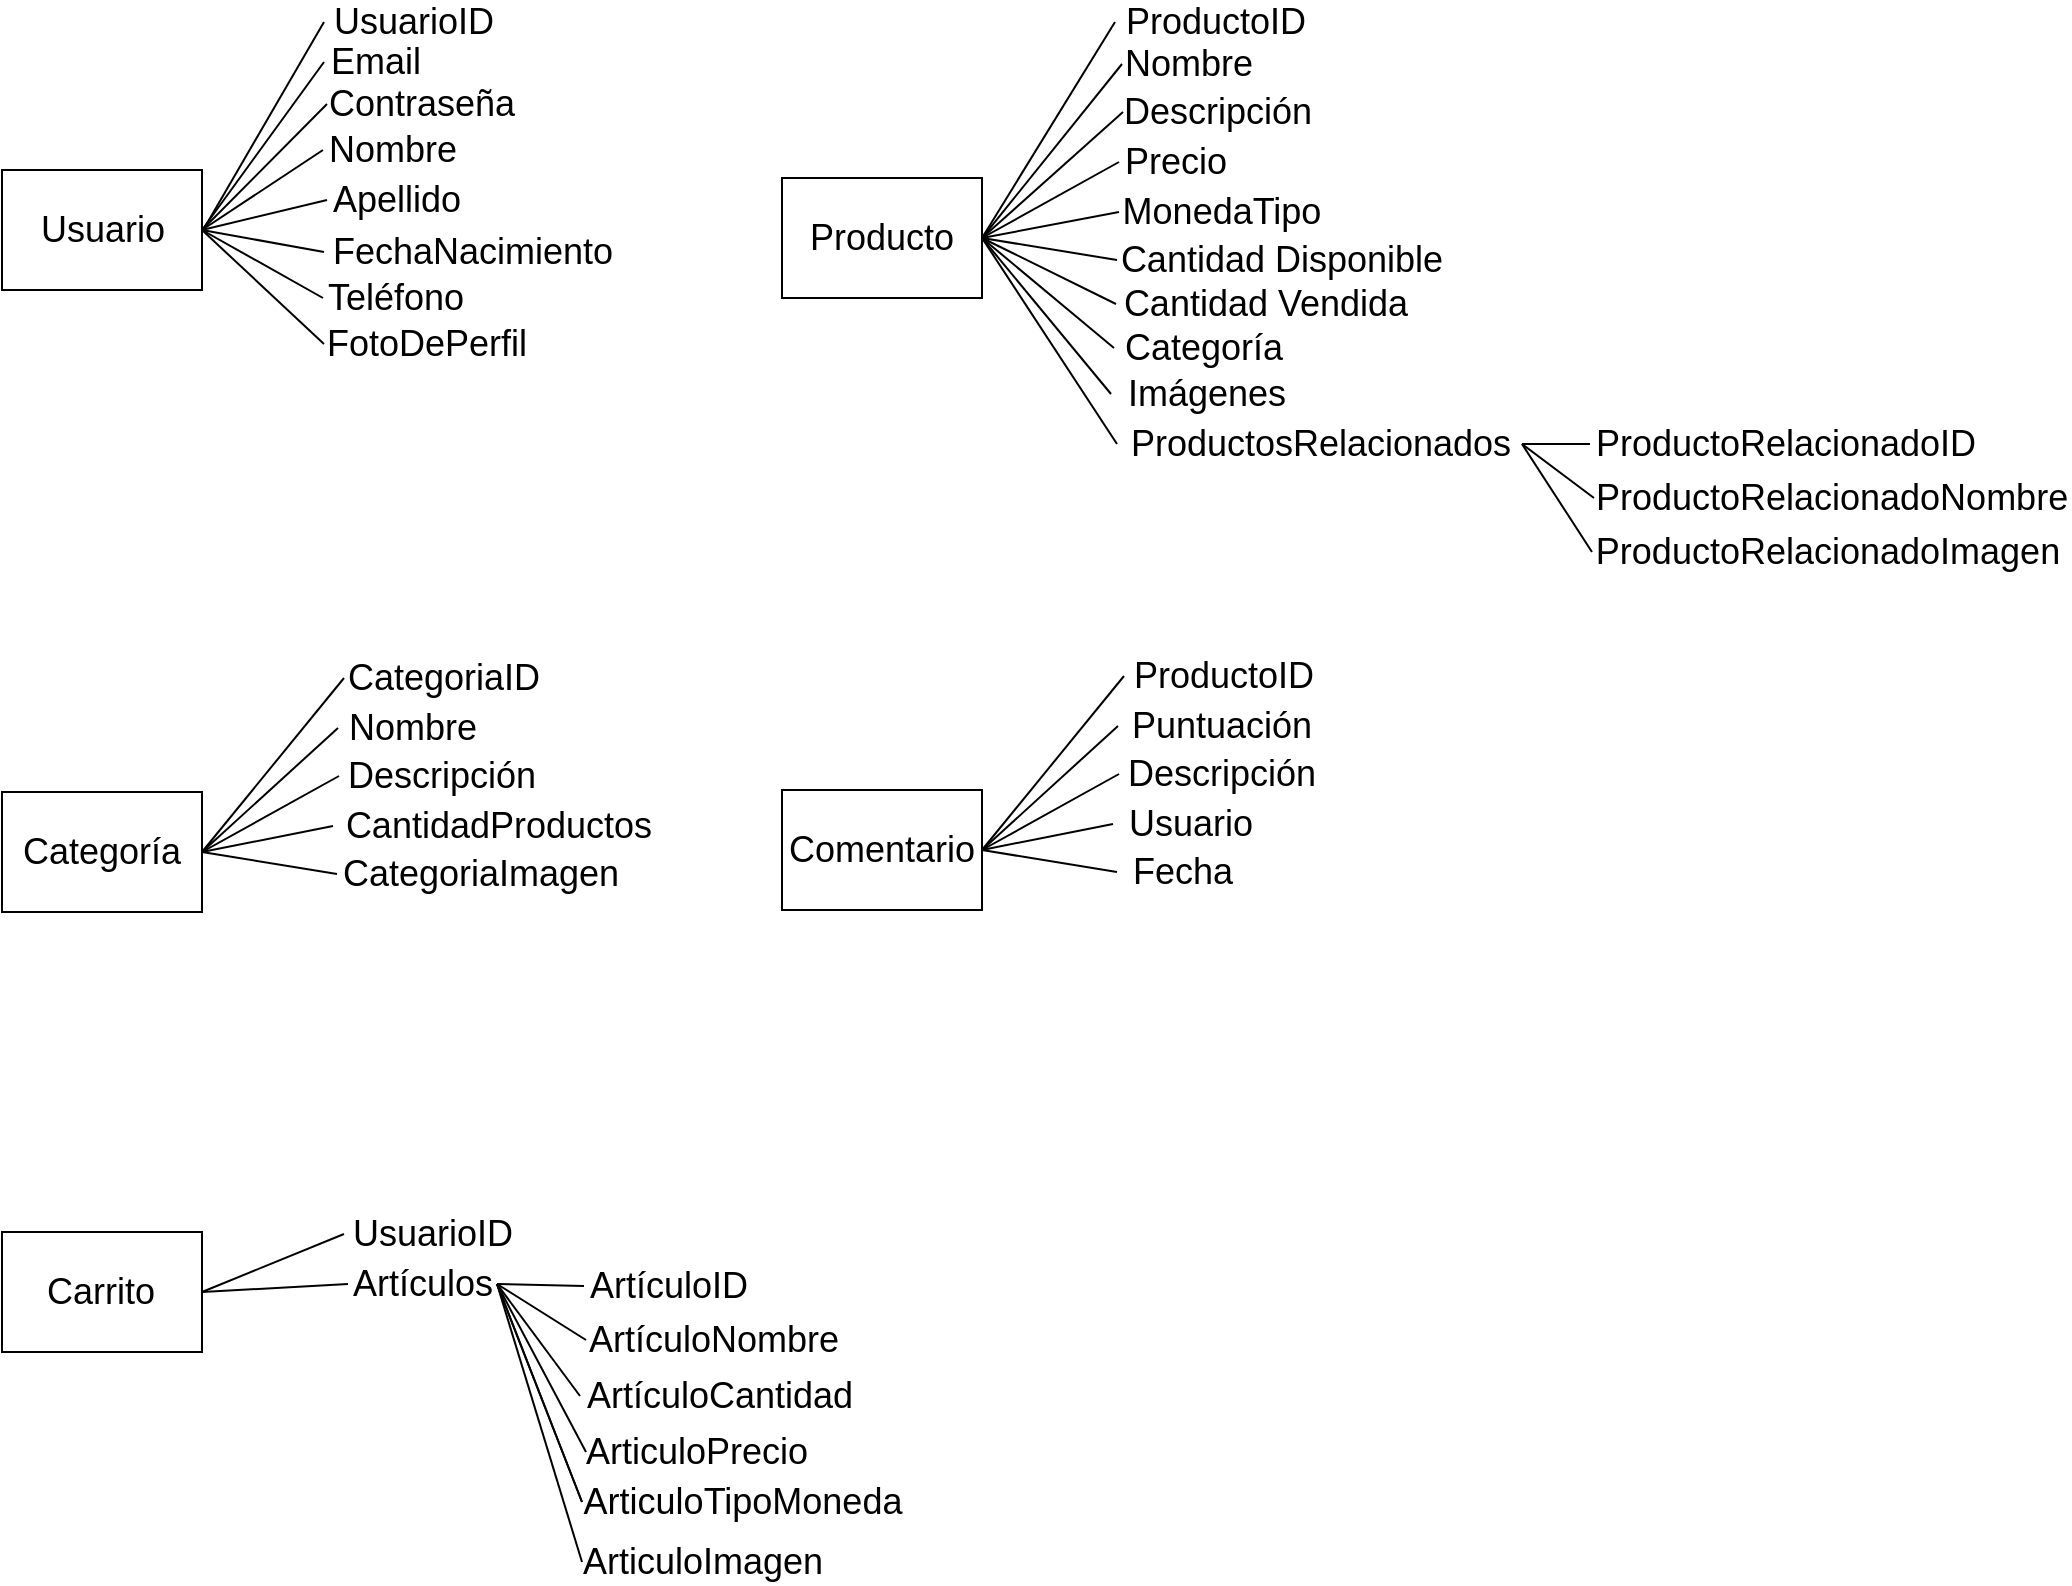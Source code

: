 <mxfile version="20.2.3" type="device"><diagram id="7ZNHFDag1c-JN18lISqc" name="Página-1"><mxGraphModel dx="3922" dy="3438" grid="1" gridSize="10" guides="1" tooltips="1" connect="1" arrows="1" fold="1" page="1" pageScale="1" pageWidth="827" pageHeight="1169" math="0" shadow="0"><root><mxCell id="0"/><mxCell id="1" parent="0"/><mxCell id="nJ45otdqiwpvauynYp36-3" value="" style="rounded=0;whiteSpace=wrap;html=1;" parent="1" vertex="1"><mxGeometry x="850" y="-1066" width="100" height="60" as="geometry"/></mxCell><mxCell id="nJ45otdqiwpvauynYp36-4" value="&lt;font style=&quot;font-size: 18px&quot;&gt;Usuario&lt;/font&gt;" style="text;html=1;strokeColor=none;fillColor=none;align=center;verticalAlign=middle;whiteSpace=wrap;rounded=0;" parent="1" vertex="1"><mxGeometry x="866.75" y="-1046" width="66.5" height="20" as="geometry"/></mxCell><mxCell id="nJ45otdqiwpvauynYp36-5" value="" style="endArrow=none;html=1;exitX=1;exitY=0.5;exitDx=0;exitDy=0;entryX=0;entryY=0.5;entryDx=0;entryDy=0;" parent="1" source="nJ45otdqiwpvauynYp36-3" target="nJ45otdqiwpvauynYp36-10" edge="1"><mxGeometry width="50" height="50" relative="1" as="geometry"><mxPoint x="950" y="-1046" as="sourcePoint"/><mxPoint x="1006.5" y="-1119" as="targetPoint"/></mxGeometry></mxCell><mxCell id="nJ45otdqiwpvauynYp36-6" value="" style="endArrow=none;html=1;entryX=0;entryY=0.5;entryDx=0;entryDy=0;" parent="1" target="nJ45otdqiwpvauynYp36-11" edge="1"><mxGeometry width="50" height="50" relative="1" as="geometry"><mxPoint x="950.0" y="-1036" as="sourcePoint"/><mxPoint x="1000.0" y="-1086" as="targetPoint"/></mxGeometry></mxCell><mxCell id="nJ45otdqiwpvauynYp36-7" value="" style="endArrow=none;html=1;exitX=1;exitY=0.5;exitDx=0;exitDy=0;entryX=0;entryY=0.5;entryDx=0;entryDy=0;" parent="1" source="nJ45otdqiwpvauynYp36-3" target="nJ45otdqiwpvauynYp36-12" edge="1"><mxGeometry width="50" height="50" relative="1" as="geometry"><mxPoint x="975" y="-1026" as="sourcePoint"/><mxPoint x="1003" y="-1064" as="targetPoint"/></mxGeometry></mxCell><mxCell id="nJ45otdqiwpvauynYp36-8" value="" style="endArrow=none;html=1;exitX=1;exitY=0.5;exitDx=0;exitDy=0;entryX=0;entryY=0.5;entryDx=0;entryDy=0;" parent="1" source="nJ45otdqiwpvauynYp36-3" target="nJ45otdqiwpvauynYp36-13" edge="1"><mxGeometry width="50" height="50" relative="1" as="geometry"><mxPoint x="965" y="-1011" as="sourcePoint"/><mxPoint x="1002" y="-1039.43" as="targetPoint"/></mxGeometry></mxCell><mxCell id="nJ45otdqiwpvauynYp36-9" value="" style="endArrow=none;html=1;exitX=1;exitY=0.5;exitDx=0;exitDy=0;entryX=0;entryY=0.5;entryDx=0;entryDy=0;" parent="1" source="nJ45otdqiwpvauynYp36-3" target="nJ45otdqiwpvauynYp36-14" edge="1"><mxGeometry width="50" height="50" relative="1" as="geometry"><mxPoint x="980" y="-976" as="sourcePoint"/><mxPoint x="1000.0" y="-1016" as="targetPoint"/></mxGeometry></mxCell><mxCell id="nJ45otdqiwpvauynYp36-10" value="&lt;font style=&quot;font-size: 18px&quot;&gt;Email&lt;br&gt;&lt;/font&gt;" style="text;html=1;strokeColor=none;fillColor=none;align=center;verticalAlign=middle;whiteSpace=wrap;rounded=0;" parent="1" vertex="1"><mxGeometry x="1011" y="-1130" width="52" height="20" as="geometry"/></mxCell><mxCell id="nJ45otdqiwpvauynYp36-11" value="&lt;font style=&quot;font-size: 18px&quot;&gt;Contraseña&lt;br&gt;&lt;/font&gt;" style="text;html=1;strokeColor=none;fillColor=none;align=center;verticalAlign=middle;whiteSpace=wrap;rounded=0;" parent="1" vertex="1"><mxGeometry x="1012.5" y="-1109" width="94" height="20" as="geometry"/></mxCell><mxCell id="nJ45otdqiwpvauynYp36-12" value="&lt;font style=&quot;font-size: 18px&quot;&gt;Nombre&lt;br&gt;&lt;/font&gt;" style="text;html=1;strokeColor=none;fillColor=none;align=center;verticalAlign=middle;whiteSpace=wrap;rounded=0;" parent="1" vertex="1"><mxGeometry x="1010.5" y="-1086" width="68.5" height="20" as="geometry"/></mxCell><mxCell id="nJ45otdqiwpvauynYp36-13" value="&lt;font style=&quot;font-size: 18px&quot;&gt;Apellido&lt;br&gt;&lt;/font&gt;" style="text;html=1;strokeColor=none;fillColor=none;align=center;verticalAlign=middle;whiteSpace=wrap;rounded=0;" parent="1" vertex="1"><mxGeometry x="1012.5" y="-1061" width="68.5" height="20" as="geometry"/></mxCell><mxCell id="nJ45otdqiwpvauynYp36-14" value="&lt;font style=&quot;font-size: 18px&quot;&gt;FechaNacimiento&lt;br&gt;&lt;/font&gt;" style="text;html=1;strokeColor=none;fillColor=none;align=center;verticalAlign=middle;whiteSpace=wrap;rounded=0;" parent="1" vertex="1"><mxGeometry x="1011" y="-1035" width="149" height="20" as="geometry"/></mxCell><mxCell id="nJ45otdqiwpvauynYp36-15" value="&lt;font style=&quot;font-size: 18px&quot;&gt;Teléfono&lt;br&gt;&lt;/font&gt;" style="text;html=1;strokeColor=none;fillColor=none;align=center;verticalAlign=middle;whiteSpace=wrap;rounded=0;" parent="1" vertex="1"><mxGeometry x="1010.5" y="-1012" width="72" height="20" as="geometry"/></mxCell><mxCell id="nJ45otdqiwpvauynYp36-16" value="" style="endArrow=none;html=1;rounded=0;exitX=1;exitY=0.5;exitDx=0;exitDy=0;entryX=0;entryY=0.5;entryDx=0;entryDy=0;" parent="1" source="nJ45otdqiwpvauynYp36-3" target="nJ45otdqiwpvauynYp36-15" edge="1"><mxGeometry width="50" height="50" relative="1" as="geometry"><mxPoint x="994" y="-1019" as="sourcePoint"/><mxPoint x="1044" y="-1069" as="targetPoint"/></mxGeometry></mxCell><mxCell id="nJ45otdqiwpvauynYp36-17" value="" style="rounded=0;whiteSpace=wrap;html=1;" parent="1" vertex="1"><mxGeometry x="1240" y="-1062" width="100" height="60" as="geometry"/></mxCell><mxCell id="nJ45otdqiwpvauynYp36-18" value="&lt;font style=&quot;font-size: 18px&quot;&gt;Producto&lt;/font&gt;" style="text;html=1;strokeColor=none;fillColor=none;align=center;verticalAlign=middle;whiteSpace=wrap;rounded=0;" parent="1" vertex="1"><mxGeometry x="1270" y="-1042" width="40" height="20" as="geometry"/></mxCell><mxCell id="nJ45otdqiwpvauynYp36-19" value="" style="endArrow=none;html=1;exitX=1;exitY=0.5;exitDx=0;exitDy=0;entryX=0;entryY=0.5;entryDx=0;entryDy=0;" parent="1" source="nJ45otdqiwpvauynYp36-17" target="nJ45otdqiwpvauynYp36-25" edge="1"><mxGeometry width="50" height="50" relative="1" as="geometry"><mxPoint x="1340" y="-1042" as="sourcePoint"/><mxPoint x="1396.5" y="-1115" as="targetPoint"/></mxGeometry></mxCell><mxCell id="nJ45otdqiwpvauynYp36-20" value="" style="endArrow=none;html=1;entryX=0;entryY=0.5;entryDx=0;entryDy=0;" parent="1" target="nJ45otdqiwpvauynYp36-26" edge="1"><mxGeometry width="50" height="50" relative="1" as="geometry"><mxPoint x="1340.0" y="-1032" as="sourcePoint"/><mxPoint x="1390.0" y="-1082" as="targetPoint"/></mxGeometry></mxCell><mxCell id="nJ45otdqiwpvauynYp36-21" value="" style="endArrow=none;html=1;exitX=1;exitY=0.5;exitDx=0;exitDy=0;entryX=0;entryY=0.5;entryDx=0;entryDy=0;" parent="1" source="nJ45otdqiwpvauynYp36-17" target="nJ45otdqiwpvauynYp36-27" edge="1"><mxGeometry width="50" height="50" relative="1" as="geometry"><mxPoint x="1365" y="-1022" as="sourcePoint"/><mxPoint x="1393" y="-1060" as="targetPoint"/></mxGeometry></mxCell><mxCell id="nJ45otdqiwpvauynYp36-22" value="" style="endArrow=none;html=1;exitX=1;exitY=0.5;exitDx=0;exitDy=0;entryX=0;entryY=0.5;entryDx=0;entryDy=0;" parent="1" source="nJ45otdqiwpvauynYp36-17" target="nJ45otdqiwpvauynYp36-28" edge="1"><mxGeometry width="50" height="50" relative="1" as="geometry"><mxPoint x="1355" y="-1007" as="sourcePoint"/><mxPoint x="1392" y="-1035.43" as="targetPoint"/></mxGeometry></mxCell><mxCell id="nJ45otdqiwpvauynYp36-23" value="" style="endArrow=none;html=1;exitX=1;exitY=0.5;exitDx=0;exitDy=0;entryX=0;entryY=0.5;entryDx=0;entryDy=0;" parent="1" source="nJ45otdqiwpvauynYp36-17" target="nJ45otdqiwpvauynYp36-29" edge="1"><mxGeometry width="50" height="50" relative="1" as="geometry"><mxPoint x="1370" y="-972" as="sourcePoint"/><mxPoint x="1390.0" y="-1012" as="targetPoint"/></mxGeometry></mxCell><mxCell id="nJ45otdqiwpvauynYp36-24" value="" style="endArrow=none;html=1;exitX=1;exitY=0.5;exitDx=0;exitDy=0;entryX=0;entryY=0.5;entryDx=0;entryDy=0;" parent="1" source="nJ45otdqiwpvauynYp36-17" target="nJ45otdqiwpvauynYp36-30" edge="1"><mxGeometry width="50" height="50" relative="1" as="geometry"><mxPoint x="1340" y="-942" as="sourcePoint"/><mxPoint x="1390.0" y="-992" as="targetPoint"/></mxGeometry></mxCell><mxCell id="nJ45otdqiwpvauynYp36-25" value="&lt;font style=&quot;font-size: 18px&quot;&gt;Nombre&lt;br&gt;&lt;/font&gt;" style="text;html=1;strokeColor=none;fillColor=none;align=center;verticalAlign=middle;whiteSpace=wrap;rounded=0;" parent="1" vertex="1"><mxGeometry x="1410" y="-1129" width="66.5" height="20" as="geometry"/></mxCell><mxCell id="nJ45otdqiwpvauynYp36-26" value="&lt;font style=&quot;font-size: 18px&quot;&gt;Descripción&lt;br&gt;&lt;/font&gt;" style="text;html=1;strokeColor=none;fillColor=none;align=center;verticalAlign=middle;whiteSpace=wrap;rounded=0;" parent="1" vertex="1"><mxGeometry x="1410.5" y="-1105" width="94" height="20" as="geometry"/></mxCell><mxCell id="nJ45otdqiwpvauynYp36-27" value="&lt;font style=&quot;font-size: 18px&quot;&gt;Precio&lt;br&gt;&lt;/font&gt;" style="text;html=1;strokeColor=none;fillColor=none;align=center;verticalAlign=middle;whiteSpace=wrap;rounded=0;" parent="1" vertex="1"><mxGeometry x="1408.5" y="-1080" width="56" height="20" as="geometry"/></mxCell><mxCell id="nJ45otdqiwpvauynYp36-28" value="&lt;font style=&quot;font-size: 18px&quot;&gt;MonedaTipo&lt;br&gt;&lt;/font&gt;" style="text;html=1;strokeColor=none;fillColor=none;align=center;verticalAlign=middle;whiteSpace=wrap;rounded=0;" parent="1" vertex="1"><mxGeometry x="1408.5" y="-1055" width="101.5" height="20" as="geometry"/></mxCell><mxCell id="nJ45otdqiwpvauynYp36-29" value="&lt;font style=&quot;font-size: 18px&quot;&gt;Cantidad Disponible&lt;br&gt;&lt;/font&gt;" style="text;html=1;strokeColor=none;fillColor=none;align=center;verticalAlign=middle;whiteSpace=wrap;rounded=0;" parent="1" vertex="1"><mxGeometry x="1407.5" y="-1031" width="164" height="20" as="geometry"/></mxCell><mxCell id="nJ45otdqiwpvauynYp36-30" value="&lt;font style=&quot;font-size: 18px&quot;&gt;Cantidad Vendida&lt;br&gt;&lt;/font&gt;" style="text;html=1;strokeColor=none;fillColor=none;align=center;verticalAlign=middle;whiteSpace=wrap;rounded=0;" parent="1" vertex="1"><mxGeometry x="1407" y="-1009" width="149.5" height="20" as="geometry"/></mxCell><mxCell id="nJ45otdqiwpvauynYp36-31" value="&lt;font style=&quot;font-size: 18px&quot;&gt;Categoría&lt;br&gt;&lt;/font&gt;" style="text;html=1;strokeColor=none;fillColor=none;align=center;verticalAlign=middle;whiteSpace=wrap;rounded=0;" parent="1" vertex="1"><mxGeometry x="1406" y="-987" width="90" height="20" as="geometry"/></mxCell><mxCell id="nJ45otdqiwpvauynYp36-32" value="" style="endArrow=none;html=1;rounded=0;exitX=1;exitY=0.5;exitDx=0;exitDy=0;entryX=0;entryY=0.5;entryDx=0;entryDy=0;" parent="1" source="nJ45otdqiwpvauynYp36-17" target="nJ45otdqiwpvauynYp36-31" edge="1"><mxGeometry width="50" height="50" relative="1" as="geometry"><mxPoint x="1384" y="-1015" as="sourcePoint"/><mxPoint x="1434" y="-1065" as="targetPoint"/></mxGeometry></mxCell><mxCell id="nJ45otdqiwpvauynYp36-33" value="&lt;font style=&quot;font-size: 18px&quot;&gt;Imágenes&lt;br&gt;&lt;/font&gt;" style="text;html=1;strokeColor=none;fillColor=none;align=center;verticalAlign=middle;whiteSpace=wrap;rounded=0;" parent="1" vertex="1"><mxGeometry x="1404.5" y="-964" width="95" height="20" as="geometry"/></mxCell><mxCell id="nJ45otdqiwpvauynYp36-34" value="" style="endArrow=none;html=1;rounded=0;exitX=1;exitY=0.5;exitDx=0;exitDy=0;entryX=0;entryY=0.5;entryDx=0;entryDy=0;" parent="1" source="nJ45otdqiwpvauynYp36-17" target="nJ45otdqiwpvauynYp36-33" edge="1"><mxGeometry width="50" height="50" relative="1" as="geometry"><mxPoint x="1371.5" y="-962" as="sourcePoint"/><mxPoint x="1421.5" y="-1012" as="targetPoint"/></mxGeometry></mxCell><mxCell id="nJ45otdqiwpvauynYp36-49" value="&lt;font style=&quot;font-size: 18px&quot;&gt;ProductosRelacionados&lt;br&gt;&lt;/font&gt;" style="text;html=1;strokeColor=none;fillColor=none;align=center;verticalAlign=middle;whiteSpace=wrap;rounded=0;" parent="1" vertex="1"><mxGeometry x="1407.5" y="-939" width="202.5" height="20" as="geometry"/></mxCell><mxCell id="nJ45otdqiwpvauynYp36-50" value="" style="endArrow=none;html=1;rounded=0;entryX=1;entryY=0.5;entryDx=0;entryDy=0;exitX=0;exitY=0.5;exitDx=0;exitDy=0;" parent="1" source="nJ45otdqiwpvauynYp36-49" target="nJ45otdqiwpvauynYp36-17" edge="1"><mxGeometry width="50" height="50" relative="1" as="geometry"><mxPoint x="1214" y="-899" as="sourcePoint"/><mxPoint x="1264" y="-949" as="targetPoint"/></mxGeometry></mxCell><mxCell id="nJ45otdqiwpvauynYp36-51" value="&lt;font style=&quot;font-size: 18px&quot;&gt;FotoDePerfil&lt;br&gt;&lt;/font&gt;" style="text;html=1;strokeColor=none;fillColor=none;align=center;verticalAlign=middle;whiteSpace=wrap;rounded=0;" parent="1" vertex="1"><mxGeometry x="1011" y="-989" width="103" height="20" as="geometry"/></mxCell><mxCell id="nJ45otdqiwpvauynYp36-52" value="" style="endArrow=none;html=1;rounded=0;exitX=1;exitY=0.5;exitDx=0;exitDy=0;entryX=0;entryY=0.5;entryDx=0;entryDy=0;" parent="1" source="nJ45otdqiwpvauynYp36-3" target="nJ45otdqiwpvauynYp36-51" edge="1"><mxGeometry width="50" height="50" relative="1" as="geometry"><mxPoint x="934" y="-1049" as="sourcePoint"/><mxPoint x="984" y="-1099" as="targetPoint"/></mxGeometry></mxCell><mxCell id="nJ45otdqiwpvauynYp36-79" value="&lt;font style=&quot;font-size: 18px&quot;&gt;ProductoRelacionadoID&lt;br&gt;&lt;/font&gt;" style="text;html=1;strokeColor=none;fillColor=none;align=center;verticalAlign=middle;whiteSpace=wrap;rounded=0;" parent="1" vertex="1"><mxGeometry x="1644" y="-939" width="196" height="20" as="geometry"/></mxCell><mxCell id="nJ45otdqiwpvauynYp36-80" value="&lt;font style=&quot;font-size: 18px&quot;&gt;ProductoRelacionadoNombre&lt;br&gt;&lt;/font&gt;" style="text;html=1;strokeColor=none;fillColor=none;align=center;verticalAlign=middle;whiteSpace=wrap;rounded=0;" parent="1" vertex="1"><mxGeometry x="1646" y="-912" width="238" height="20" as="geometry"/></mxCell><mxCell id="nJ45otdqiwpvauynYp36-82" value="" style="endArrow=none;html=1;rounded=0;exitX=1;exitY=0.5;exitDx=0;exitDy=0;entryX=0;entryY=0.5;entryDx=0;entryDy=0;" parent="1" source="nJ45otdqiwpvauynYp36-49" target="nJ45otdqiwpvauynYp36-79" edge="1"><mxGeometry width="50" height="50" relative="1" as="geometry"><mxPoint x="1490" y="-955" as="sourcePoint"/><mxPoint x="1540" y="-1005" as="targetPoint"/></mxGeometry></mxCell><mxCell id="nJ45otdqiwpvauynYp36-83" value="" style="endArrow=none;html=1;rounded=0;exitX=1;exitY=0.5;exitDx=0;exitDy=0;entryX=0;entryY=0.5;entryDx=0;entryDy=0;" parent="1" source="nJ45otdqiwpvauynYp36-49" target="nJ45otdqiwpvauynYp36-80" edge="1"><mxGeometry width="50" height="50" relative="1" as="geometry"><mxPoint x="1490" y="-955" as="sourcePoint"/><mxPoint x="1540" y="-1005" as="targetPoint"/></mxGeometry></mxCell><mxCell id="nJ45otdqiwpvauynYp36-84" value="" style="rounded=0;whiteSpace=wrap;html=1;" parent="1" vertex="1"><mxGeometry x="850" y="-755" width="100" height="60" as="geometry"/></mxCell><mxCell id="nJ45otdqiwpvauynYp36-85" value="&lt;font style=&quot;font-size: 18px&quot;&gt;Categoría&lt;/font&gt;" style="text;html=1;strokeColor=none;fillColor=none;align=center;verticalAlign=middle;whiteSpace=wrap;rounded=0;" parent="1" vertex="1"><mxGeometry x="855" y="-735" width="90" height="20" as="geometry"/></mxCell><mxCell id="nJ45otdqiwpvauynYp36-86" value="" style="endArrow=none;html=1;exitX=1;exitY=0.5;exitDx=0;exitDy=0;entryX=0;entryY=0.5;entryDx=0;entryDy=0;" parent="1" source="nJ45otdqiwpvauynYp36-84" target="nJ45otdqiwpvauynYp36-92" edge="1"><mxGeometry width="50" height="50" relative="1" as="geometry"><mxPoint x="950" y="-735" as="sourcePoint"/><mxPoint x="1006.5" y="-808.0" as="targetPoint"/></mxGeometry></mxCell><mxCell id="nJ45otdqiwpvauynYp36-87" value="" style="endArrow=none;html=1;entryX=0;entryY=0.5;entryDx=0;entryDy=0;" parent="1" target="nJ45otdqiwpvauynYp36-93" edge="1"><mxGeometry width="50" height="50" relative="1" as="geometry"><mxPoint x="950.0" y="-725" as="sourcePoint"/><mxPoint x="1000.0" y="-775" as="targetPoint"/></mxGeometry></mxCell><mxCell id="nJ45otdqiwpvauynYp36-88" value="" style="endArrow=none;html=1;exitX=1;exitY=0.5;exitDx=0;exitDy=0;entryX=0;entryY=0.5;entryDx=0;entryDy=0;" parent="1" source="nJ45otdqiwpvauynYp36-84" target="nJ45otdqiwpvauynYp36-94" edge="1"><mxGeometry width="50" height="50" relative="1" as="geometry"><mxPoint x="975" y="-715" as="sourcePoint"/><mxPoint x="1003" y="-753.0" as="targetPoint"/></mxGeometry></mxCell><mxCell id="nJ45otdqiwpvauynYp36-89" value="" style="endArrow=none;html=1;exitX=1;exitY=0.5;exitDx=0;exitDy=0;entryX=0;entryY=0.5;entryDx=0;entryDy=0;" parent="1" source="nJ45otdqiwpvauynYp36-84" target="nJ45otdqiwpvauynYp36-95" edge="1"><mxGeometry width="50" height="50" relative="1" as="geometry"><mxPoint x="965" y="-700" as="sourcePoint"/><mxPoint x="1002" y="-728.43" as="targetPoint"/></mxGeometry></mxCell><mxCell id="nJ45otdqiwpvauynYp36-90" value="" style="endArrow=none;html=1;exitX=1;exitY=0.5;exitDx=0;exitDy=0;entryX=0;entryY=0.5;entryDx=0;entryDy=0;" parent="1" source="nJ45otdqiwpvauynYp36-84" target="nJ45otdqiwpvauynYp36-96" edge="1"><mxGeometry width="50" height="50" relative="1" as="geometry"><mxPoint x="980" y="-665" as="sourcePoint"/><mxPoint x="1000.0" y="-705" as="targetPoint"/></mxGeometry></mxCell><mxCell id="nJ45otdqiwpvauynYp36-92" value="&lt;font style=&quot;font-size: 18px&quot;&gt;CategoriaID&lt;br&gt;&lt;/font&gt;" style="text;html=1;strokeColor=none;fillColor=none;align=center;verticalAlign=middle;whiteSpace=wrap;rounded=0;" parent="1" vertex="1"><mxGeometry x="1021" y="-822" width="100" height="20" as="geometry"/></mxCell><mxCell id="nJ45otdqiwpvauynYp36-93" value="&lt;font style=&quot;font-size: 18px&quot;&gt;Nombre&lt;br&gt;&lt;/font&gt;" style="text;html=1;strokeColor=none;fillColor=none;align=center;verticalAlign=middle;whiteSpace=wrap;rounded=0;" parent="1" vertex="1"><mxGeometry x="1018" y="-797" width="74.5" height="20" as="geometry"/></mxCell><mxCell id="nJ45otdqiwpvauynYp36-94" value="&lt;font style=&quot;font-size: 18px&quot;&gt;Descripción&lt;br&gt;&lt;/font&gt;" style="text;html=1;strokeColor=none;fillColor=none;align=center;verticalAlign=middle;whiteSpace=wrap;rounded=0;" parent="1" vertex="1"><mxGeometry x="1018.5" y="-773" width="101.5" height="20" as="geometry"/></mxCell><mxCell id="nJ45otdqiwpvauynYp36-95" value="&lt;font style=&quot;font-size: 18px&quot;&gt;CantidadProductos&lt;br&gt;&lt;/font&gt;" style="text;html=1;strokeColor=none;fillColor=none;align=center;verticalAlign=middle;whiteSpace=wrap;rounded=0;" parent="1" vertex="1"><mxGeometry x="1015.5" y="-748" width="164.5" height="20" as="geometry"/></mxCell><mxCell id="nJ45otdqiwpvauynYp36-96" value="&lt;font style=&quot;font-size: 18px&quot;&gt;CategoriaImagen&lt;br&gt;&lt;/font&gt;" style="text;html=1;strokeColor=none;fillColor=none;align=center;verticalAlign=middle;whiteSpace=wrap;rounded=0;" parent="1" vertex="1"><mxGeometry x="1017.5" y="-724" width="142.5" height="20" as="geometry"/></mxCell><mxCell id="nJ45otdqiwpvauynYp36-108" value="&lt;font style=&quot;font-size: 18px&quot;&gt;ProductoID&lt;br&gt;&lt;/font&gt;" style="text;html=1;strokeColor=none;fillColor=none;align=center;verticalAlign=middle;whiteSpace=wrap;rounded=0;" parent="1" vertex="1"><mxGeometry x="1406.5" y="-1150" width="99.5" height="20" as="geometry"/></mxCell><mxCell id="nJ45otdqiwpvauynYp36-109" value="" style="endArrow=none;html=1;rounded=0;exitX=1;exitY=0.5;exitDx=0;exitDy=0;entryX=0;entryY=0.5;entryDx=0;entryDy=0;" parent="1" source="nJ45otdqiwpvauynYp36-17" target="nJ45otdqiwpvauynYp36-108" edge="1"><mxGeometry width="50" height="50" relative="1" as="geometry"><mxPoint x="1430" y="-945" as="sourcePoint"/><mxPoint x="1480" y="-995" as="targetPoint"/></mxGeometry></mxCell><mxCell id="nJ45otdqiwpvauynYp36-110" value="&lt;font style=&quot;font-size: 18px&quot;&gt;ProductoRelacionadoImagen&lt;br&gt;&lt;/font&gt;" style="text;html=1;strokeColor=none;fillColor=none;align=center;verticalAlign=middle;whiteSpace=wrap;rounded=0;" parent="1" vertex="1"><mxGeometry x="1645" y="-885" width="236" height="20" as="geometry"/></mxCell><mxCell id="nJ45otdqiwpvauynYp36-111" value="" style="endArrow=none;html=1;rounded=0;exitX=1;exitY=0.5;exitDx=0;exitDy=0;entryX=0;entryY=0.5;entryDx=0;entryDy=0;" parent="1" source="nJ45otdqiwpvauynYp36-49" target="nJ45otdqiwpvauynYp36-110" edge="1"><mxGeometry width="50" height="50" relative="1" as="geometry"><mxPoint x="1620.0" y="-919" as="sourcePoint"/><mxPoint x="1654" y="-892" as="targetPoint"/></mxGeometry></mxCell><mxCell id="nJ45otdqiwpvauynYp36-112" value="" style="rounded=0;whiteSpace=wrap;html=1;" parent="1" vertex="1"><mxGeometry x="1240" y="-756" width="100" height="60" as="geometry"/></mxCell><mxCell id="nJ45otdqiwpvauynYp36-113" value="&lt;span style=&quot;font-size: 18px;&quot;&gt;Comentario&lt;/span&gt;" style="text;html=1;strokeColor=none;fillColor=none;align=center;verticalAlign=middle;whiteSpace=wrap;rounded=0;" parent="1" vertex="1"><mxGeometry x="1245" y="-736" width="90" height="20" as="geometry"/></mxCell><mxCell id="nJ45otdqiwpvauynYp36-114" value="" style="endArrow=none;html=1;exitX=1;exitY=0.5;exitDx=0;exitDy=0;entryX=0;entryY=0.5;entryDx=0;entryDy=0;" parent="1" source="nJ45otdqiwpvauynYp36-112" target="nJ45otdqiwpvauynYp36-119" edge="1"><mxGeometry width="50" height="50" relative="1" as="geometry"><mxPoint x="1340" y="-736" as="sourcePoint"/><mxPoint x="1396.5" y="-809.0" as="targetPoint"/></mxGeometry></mxCell><mxCell id="nJ45otdqiwpvauynYp36-115" value="" style="endArrow=none;html=1;entryX=0;entryY=0.5;entryDx=0;entryDy=0;" parent="1" target="nJ45otdqiwpvauynYp36-120" edge="1"><mxGeometry width="50" height="50" relative="1" as="geometry"><mxPoint x="1340.0" y="-726" as="sourcePoint"/><mxPoint x="1390.0" y="-776" as="targetPoint"/></mxGeometry></mxCell><mxCell id="nJ45otdqiwpvauynYp36-116" value="" style="endArrow=none;html=1;exitX=1;exitY=0.5;exitDx=0;exitDy=0;entryX=0;entryY=0.5;entryDx=0;entryDy=0;" parent="1" source="nJ45otdqiwpvauynYp36-112" target="nJ45otdqiwpvauynYp36-121" edge="1"><mxGeometry width="50" height="50" relative="1" as="geometry"><mxPoint x="1365" y="-716" as="sourcePoint"/><mxPoint x="1393" y="-754.0" as="targetPoint"/></mxGeometry></mxCell><mxCell id="nJ45otdqiwpvauynYp36-117" value="" style="endArrow=none;html=1;exitX=1;exitY=0.5;exitDx=0;exitDy=0;entryX=0;entryY=0.5;entryDx=0;entryDy=0;" parent="1" source="nJ45otdqiwpvauynYp36-112" target="nJ45otdqiwpvauynYp36-122" edge="1"><mxGeometry width="50" height="50" relative="1" as="geometry"><mxPoint x="1355" y="-701" as="sourcePoint"/><mxPoint x="1392" y="-729.43" as="targetPoint"/></mxGeometry></mxCell><mxCell id="nJ45otdqiwpvauynYp36-118" value="" style="endArrow=none;html=1;exitX=1;exitY=0.5;exitDx=0;exitDy=0;entryX=0;entryY=0.5;entryDx=0;entryDy=0;" parent="1" source="nJ45otdqiwpvauynYp36-112" target="nJ45otdqiwpvauynYp36-123" edge="1"><mxGeometry width="50" height="50" relative="1" as="geometry"><mxPoint x="1370" y="-666" as="sourcePoint"/><mxPoint x="1390.0" y="-706" as="targetPoint"/></mxGeometry></mxCell><mxCell id="nJ45otdqiwpvauynYp36-119" value="&lt;font style=&quot;font-size: 18px&quot;&gt;ProductoID&lt;br&gt;&lt;/font&gt;" style="text;html=1;strokeColor=none;fillColor=none;align=center;verticalAlign=middle;whiteSpace=wrap;rounded=0;" parent="1" vertex="1"><mxGeometry x="1411" y="-823" width="100" height="20" as="geometry"/></mxCell><mxCell id="nJ45otdqiwpvauynYp36-120" value="&lt;font style=&quot;font-size: 18px&quot;&gt;Puntuación&lt;br&gt;&lt;/font&gt;" style="text;html=1;strokeColor=none;fillColor=none;align=center;verticalAlign=middle;whiteSpace=wrap;rounded=0;" parent="1" vertex="1"><mxGeometry x="1408" y="-798" width="104" height="20" as="geometry"/></mxCell><mxCell id="nJ45otdqiwpvauynYp36-121" value="&lt;font style=&quot;font-size: 18px&quot;&gt;Descripción&lt;br&gt;&lt;/font&gt;" style="text;html=1;strokeColor=none;fillColor=none;align=center;verticalAlign=middle;whiteSpace=wrap;rounded=0;" parent="1" vertex="1"><mxGeometry x="1408.5" y="-774" width="101.5" height="20" as="geometry"/></mxCell><mxCell id="nJ45otdqiwpvauynYp36-122" value="&lt;font style=&quot;font-size: 18px&quot;&gt;Usuario&lt;br&gt;&lt;/font&gt;" style="text;html=1;strokeColor=none;fillColor=none;align=center;verticalAlign=middle;whiteSpace=wrap;rounded=0;" parent="1" vertex="1"><mxGeometry x="1405.5" y="-749" width="76.5" height="20" as="geometry"/></mxCell><mxCell id="nJ45otdqiwpvauynYp36-123" value="&lt;font style=&quot;font-size: 18px&quot;&gt;Fecha&lt;br&gt;&lt;/font&gt;" style="text;html=1;strokeColor=none;fillColor=none;align=center;verticalAlign=middle;whiteSpace=wrap;rounded=0;" parent="1" vertex="1"><mxGeometry x="1407.5" y="-725" width="64.5" height="20" as="geometry"/></mxCell><mxCell id="nJ45otdqiwpvauynYp36-124" value="&lt;font style=&quot;font-size: 18px&quot;&gt;UsuarioID&lt;br&gt;&lt;/font&gt;" style="text;html=1;strokeColor=none;fillColor=none;align=center;verticalAlign=middle;whiteSpace=wrap;rounded=0;" parent="1" vertex="1"><mxGeometry x="1011" y="-1150" width="90" height="20" as="geometry"/></mxCell><mxCell id="nJ45otdqiwpvauynYp36-125" value="" style="endArrow=none;html=1;entryX=0;entryY=0.5;entryDx=0;entryDy=0;" parent="1" target="nJ45otdqiwpvauynYp36-124" edge="1"><mxGeometry width="50" height="50" relative="1" as="geometry"><mxPoint x="950" y="-1035" as="sourcePoint"/><mxPoint x="1021" y="-1110" as="targetPoint"/></mxGeometry></mxCell><mxCell id="nJ45otdqiwpvauynYp36-126" value="" style="rounded=0;whiteSpace=wrap;html=1;" parent="1" vertex="1"><mxGeometry x="850" y="-535" width="100" height="60" as="geometry"/></mxCell><mxCell id="nJ45otdqiwpvauynYp36-127" value="&lt;font style=&quot;font-size: 18px&quot;&gt;Carrito&lt;/font&gt;" style="text;html=1;strokeColor=none;fillColor=none;align=center;verticalAlign=middle;whiteSpace=wrap;rounded=0;" parent="1" vertex="1"><mxGeometry x="866.75" y="-515" width="65" height="20" as="geometry"/></mxCell><mxCell id="nJ45otdqiwpvauynYp36-128" value="" style="endArrow=none;html=1;exitX=1;exitY=0.5;exitDx=0;exitDy=0;entryX=0;entryY=0.5;entryDx=0;entryDy=0;" parent="1" source="nJ45otdqiwpvauynYp36-126" target="nJ45otdqiwpvauynYp36-133" edge="1"><mxGeometry width="50" height="50" relative="1" as="geometry"><mxPoint x="950" y="-515" as="sourcePoint"/><mxPoint x="1006.5" y="-588.0" as="targetPoint"/></mxGeometry></mxCell><mxCell id="nJ45otdqiwpvauynYp36-129" value="" style="endArrow=none;html=1;entryX=0;entryY=0.5;entryDx=0;entryDy=0;" parent="1" target="nJ45otdqiwpvauynYp36-134" edge="1"><mxGeometry width="50" height="50" relative="1" as="geometry"><mxPoint x="950.0" y="-505" as="sourcePoint"/><mxPoint x="1000.0" y="-555" as="targetPoint"/></mxGeometry></mxCell><mxCell id="nJ45otdqiwpvauynYp36-133" value="&lt;font style=&quot;font-size: 18px&quot;&gt;UsuarioID&lt;br&gt;&lt;/font&gt;" style="text;html=1;strokeColor=none;fillColor=none;align=center;verticalAlign=middle;whiteSpace=wrap;rounded=0;" parent="1" vertex="1"><mxGeometry x="1021" y="-544" width="89" height="20" as="geometry"/></mxCell><mxCell id="nJ45otdqiwpvauynYp36-134" value="&lt;font style=&quot;font-size: 18px&quot;&gt;Artículos&lt;br&gt;&lt;/font&gt;" style="text;html=1;strokeColor=none;fillColor=none;align=center;verticalAlign=middle;whiteSpace=wrap;rounded=0;" parent="1" vertex="1"><mxGeometry x="1023" y="-519" width="74.5" height="20" as="geometry"/></mxCell><mxCell id="nJ45otdqiwpvauynYp36-138" value="&lt;font style=&quot;font-size: 18px&quot;&gt;ArtículoID&lt;br&gt;&lt;/font&gt;" style="text;html=1;strokeColor=none;fillColor=none;align=center;verticalAlign=middle;whiteSpace=wrap;rounded=0;" parent="1" vertex="1"><mxGeometry x="1141" y="-518" width="84.5" height="20" as="geometry"/></mxCell><mxCell id="nJ45otdqiwpvauynYp36-139" value="&lt;font style=&quot;font-size: 18px&quot;&gt;ArtículoNombre&lt;br&gt;&lt;/font&gt;" style="text;html=1;strokeColor=none;fillColor=none;align=center;verticalAlign=middle;whiteSpace=wrap;rounded=0;" parent="1" vertex="1"><mxGeometry x="1142" y="-491" width="128" height="20" as="geometry"/></mxCell><mxCell id="nJ45otdqiwpvauynYp36-140" value="&lt;font style=&quot;font-size: 18px&quot;&gt;ArtículoCantidad&lt;br&gt;&lt;/font&gt;" style="text;html=1;strokeColor=none;fillColor=none;align=center;verticalAlign=middle;whiteSpace=wrap;rounded=0;" parent="1" vertex="1"><mxGeometry x="1139" y="-463" width="140" height="20" as="geometry"/></mxCell><mxCell id="nJ45otdqiwpvauynYp36-141" value="&lt;font style=&quot;font-size: 18px&quot;&gt;ArticuloPrecio&lt;br&gt;&lt;/font&gt;" style="text;html=1;strokeColor=none;fillColor=none;align=center;verticalAlign=middle;whiteSpace=wrap;rounded=0;" parent="1" vertex="1"><mxGeometry x="1142" y="-435" width="110.5" height="20" as="geometry"/></mxCell><mxCell id="nJ45otdqiwpvauynYp36-142" value="&lt;font style=&quot;font-size: 18px&quot;&gt;ArticuloTipoMoneda&lt;br&gt;&lt;/font&gt;" style="text;html=1;strokeColor=none;fillColor=none;align=center;verticalAlign=middle;whiteSpace=wrap;rounded=0;" parent="1" vertex="1"><mxGeometry x="1140" y="-410" width="160.5" height="20" as="geometry"/></mxCell><mxCell id="nJ45otdqiwpvauynYp36-143" value="&lt;font style=&quot;font-size: 18px&quot;&gt;ArticuloImagen&lt;br&gt;&lt;/font&gt;" style="text;html=1;strokeColor=none;fillColor=none;align=center;verticalAlign=middle;whiteSpace=wrap;rounded=0;" parent="1" vertex="1"><mxGeometry x="1140" y="-380" width="120.5" height="20" as="geometry"/></mxCell><mxCell id="nJ45otdqiwpvauynYp36-144" value="" style="endArrow=none;html=1;rounded=0;exitX=1;exitY=0.5;exitDx=0;exitDy=0;entryX=0;entryY=0.5;entryDx=0;entryDy=0;" parent="1" source="nJ45otdqiwpvauynYp36-134" target="nJ45otdqiwpvauynYp36-138" edge="1"><mxGeometry width="50" height="50" relative="1" as="geometry"><mxPoint x="1220" y="-424" as="sourcePoint"/><mxPoint x="1150" y="-494" as="targetPoint"/></mxGeometry></mxCell><mxCell id="nJ45otdqiwpvauynYp36-145" value="" style="endArrow=none;html=1;rounded=0;exitX=1;exitY=0.5;exitDx=0;exitDy=0;entryX=0;entryY=0.5;entryDx=0;entryDy=0;" parent="1" source="nJ45otdqiwpvauynYp36-134" target="nJ45otdqiwpvauynYp36-139" edge="1"><mxGeometry width="50" height="50" relative="1" as="geometry"><mxPoint x="1107.5" y="-499" as="sourcePoint"/><mxPoint x="1151" y="-492" as="targetPoint"/></mxGeometry></mxCell><mxCell id="nJ45otdqiwpvauynYp36-146" value="" style="endArrow=none;html=1;rounded=0;exitX=1;exitY=0.5;exitDx=0;exitDy=0;entryX=0;entryY=0.5;entryDx=0;entryDy=0;" parent="1" source="nJ45otdqiwpvauynYp36-134" target="nJ45otdqiwpvauynYp36-140" edge="1"><mxGeometry width="50" height="50" relative="1" as="geometry"><mxPoint x="1107.5" y="-499" as="sourcePoint"/><mxPoint x="1152" y="-465" as="targetPoint"/></mxGeometry></mxCell><mxCell id="nJ45otdqiwpvauynYp36-147" value="" style="endArrow=none;html=1;rounded=0;exitX=1;exitY=0.5;exitDx=0;exitDy=0;entryX=0;entryY=0.5;entryDx=0;entryDy=0;" parent="1" source="nJ45otdqiwpvauynYp36-134" target="nJ45otdqiwpvauynYp36-141" edge="1"><mxGeometry width="50" height="50" relative="1" as="geometry"><mxPoint x="1107.5" y="-499" as="sourcePoint"/><mxPoint x="1149" y="-437" as="targetPoint"/></mxGeometry></mxCell><mxCell id="nJ45otdqiwpvauynYp36-148" value="" style="endArrow=none;html=1;rounded=0;exitX=1;exitY=0.5;exitDx=0;exitDy=0;entryX=0;entryY=0.5;entryDx=0;entryDy=0;" parent="1" source="nJ45otdqiwpvauynYp36-134" target="nJ45otdqiwpvauynYp36-142" edge="1"><mxGeometry width="50" height="50" relative="1" as="geometry"><mxPoint x="1107.5" y="-499" as="sourcePoint"/><mxPoint x="1152" y="-409" as="targetPoint"/></mxGeometry></mxCell><mxCell id="nJ45otdqiwpvauynYp36-149" value="" style="endArrow=none;html=1;rounded=0;exitX=1;exitY=0.5;exitDx=0;exitDy=0;entryX=0;entryY=0.5;entryDx=0;entryDy=0;" parent="1" source="nJ45otdqiwpvauynYp36-134" target="nJ45otdqiwpvauynYp36-142" edge="1"><mxGeometry width="50" height="50" relative="1" as="geometry"><mxPoint x="1107.5" y="-499" as="sourcePoint"/><mxPoint x="1150" y="-384" as="targetPoint"/></mxGeometry></mxCell><mxCell id="nJ45otdqiwpvauynYp36-150" value="" style="endArrow=none;html=1;rounded=0;exitX=1;exitY=0.5;exitDx=0;exitDy=0;entryX=0;entryY=0.5;entryDx=0;entryDy=0;" parent="1" source="nJ45otdqiwpvauynYp36-134" target="nJ45otdqiwpvauynYp36-143" edge="1"><mxGeometry width="50" height="50" relative="1" as="geometry"><mxPoint x="1107.5" y="-499" as="sourcePoint"/><mxPoint x="1150" y="-384" as="targetPoint"/></mxGeometry></mxCell></root></mxGraphModel></diagram></mxfile>